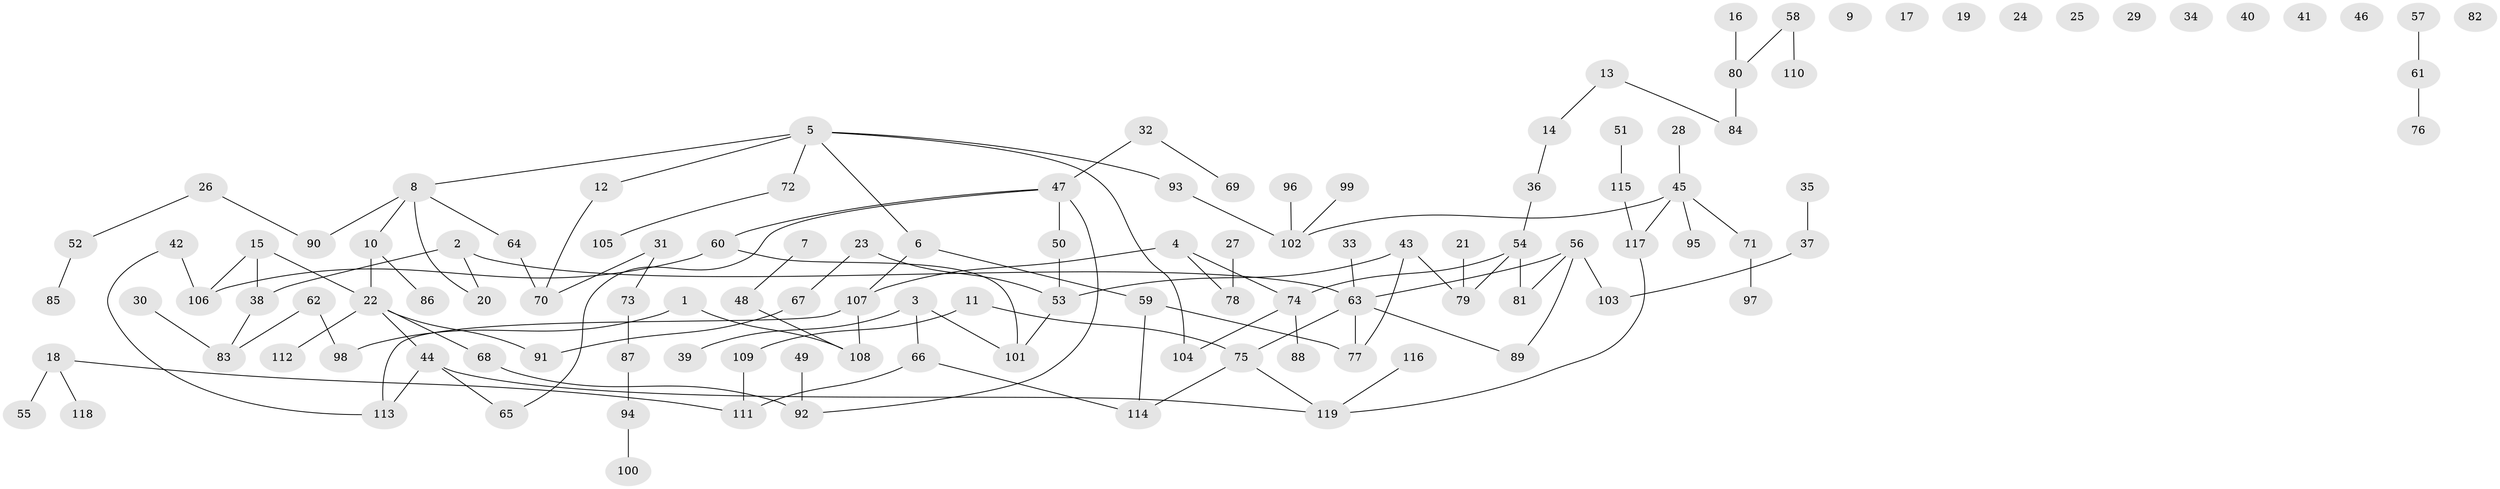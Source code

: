 // Generated by graph-tools (version 1.1) at 2025/49/03/09/25 03:49:07]
// undirected, 119 vertices, 126 edges
graph export_dot {
graph [start="1"]
  node [color=gray90,style=filled];
  1;
  2;
  3;
  4;
  5;
  6;
  7;
  8;
  9;
  10;
  11;
  12;
  13;
  14;
  15;
  16;
  17;
  18;
  19;
  20;
  21;
  22;
  23;
  24;
  25;
  26;
  27;
  28;
  29;
  30;
  31;
  32;
  33;
  34;
  35;
  36;
  37;
  38;
  39;
  40;
  41;
  42;
  43;
  44;
  45;
  46;
  47;
  48;
  49;
  50;
  51;
  52;
  53;
  54;
  55;
  56;
  57;
  58;
  59;
  60;
  61;
  62;
  63;
  64;
  65;
  66;
  67;
  68;
  69;
  70;
  71;
  72;
  73;
  74;
  75;
  76;
  77;
  78;
  79;
  80;
  81;
  82;
  83;
  84;
  85;
  86;
  87;
  88;
  89;
  90;
  91;
  92;
  93;
  94;
  95;
  96;
  97;
  98;
  99;
  100;
  101;
  102;
  103;
  104;
  105;
  106;
  107;
  108;
  109;
  110;
  111;
  112;
  113;
  114;
  115;
  116;
  117;
  118;
  119;
  1 -- 98;
  1 -- 108;
  2 -- 20;
  2 -- 38;
  2 -- 63;
  3 -- 39;
  3 -- 66;
  3 -- 101;
  4 -- 74;
  4 -- 78;
  4 -- 107;
  5 -- 6;
  5 -- 8;
  5 -- 12;
  5 -- 72;
  5 -- 93;
  5 -- 104;
  6 -- 59;
  6 -- 107;
  7 -- 48;
  8 -- 10;
  8 -- 20;
  8 -- 64;
  8 -- 90;
  10 -- 22;
  10 -- 86;
  11 -- 75;
  11 -- 109;
  12 -- 70;
  13 -- 14;
  13 -- 84;
  14 -- 36;
  15 -- 22;
  15 -- 38;
  15 -- 106;
  16 -- 80;
  18 -- 55;
  18 -- 111;
  18 -- 118;
  21 -- 79;
  22 -- 44;
  22 -- 68;
  22 -- 91;
  22 -- 112;
  23 -- 53;
  23 -- 67;
  26 -- 52;
  26 -- 90;
  27 -- 78;
  28 -- 45;
  30 -- 83;
  31 -- 70;
  31 -- 73;
  32 -- 47;
  32 -- 69;
  33 -- 63;
  35 -- 37;
  36 -- 54;
  37 -- 103;
  38 -- 83;
  42 -- 106;
  42 -- 113;
  43 -- 53;
  43 -- 77;
  43 -- 79;
  44 -- 65;
  44 -- 113;
  44 -- 119;
  45 -- 71;
  45 -- 95;
  45 -- 102;
  45 -- 117;
  47 -- 50;
  47 -- 60;
  47 -- 65;
  47 -- 92;
  48 -- 108;
  49 -- 92;
  50 -- 53;
  51 -- 115;
  52 -- 85;
  53 -- 101;
  54 -- 74;
  54 -- 79;
  54 -- 81;
  56 -- 63;
  56 -- 81;
  56 -- 89;
  56 -- 103;
  57 -- 61;
  58 -- 80;
  58 -- 110;
  59 -- 77;
  59 -- 114;
  60 -- 101;
  60 -- 106;
  61 -- 76;
  62 -- 83;
  62 -- 98;
  63 -- 75;
  63 -- 77;
  63 -- 89;
  64 -- 70;
  66 -- 111;
  66 -- 114;
  67 -- 91;
  68 -- 92;
  71 -- 97;
  72 -- 105;
  73 -- 87;
  74 -- 88;
  74 -- 104;
  75 -- 114;
  75 -- 119;
  80 -- 84;
  87 -- 94;
  93 -- 102;
  94 -- 100;
  96 -- 102;
  99 -- 102;
  107 -- 108;
  107 -- 113;
  109 -- 111;
  115 -- 117;
  116 -- 119;
  117 -- 119;
}
